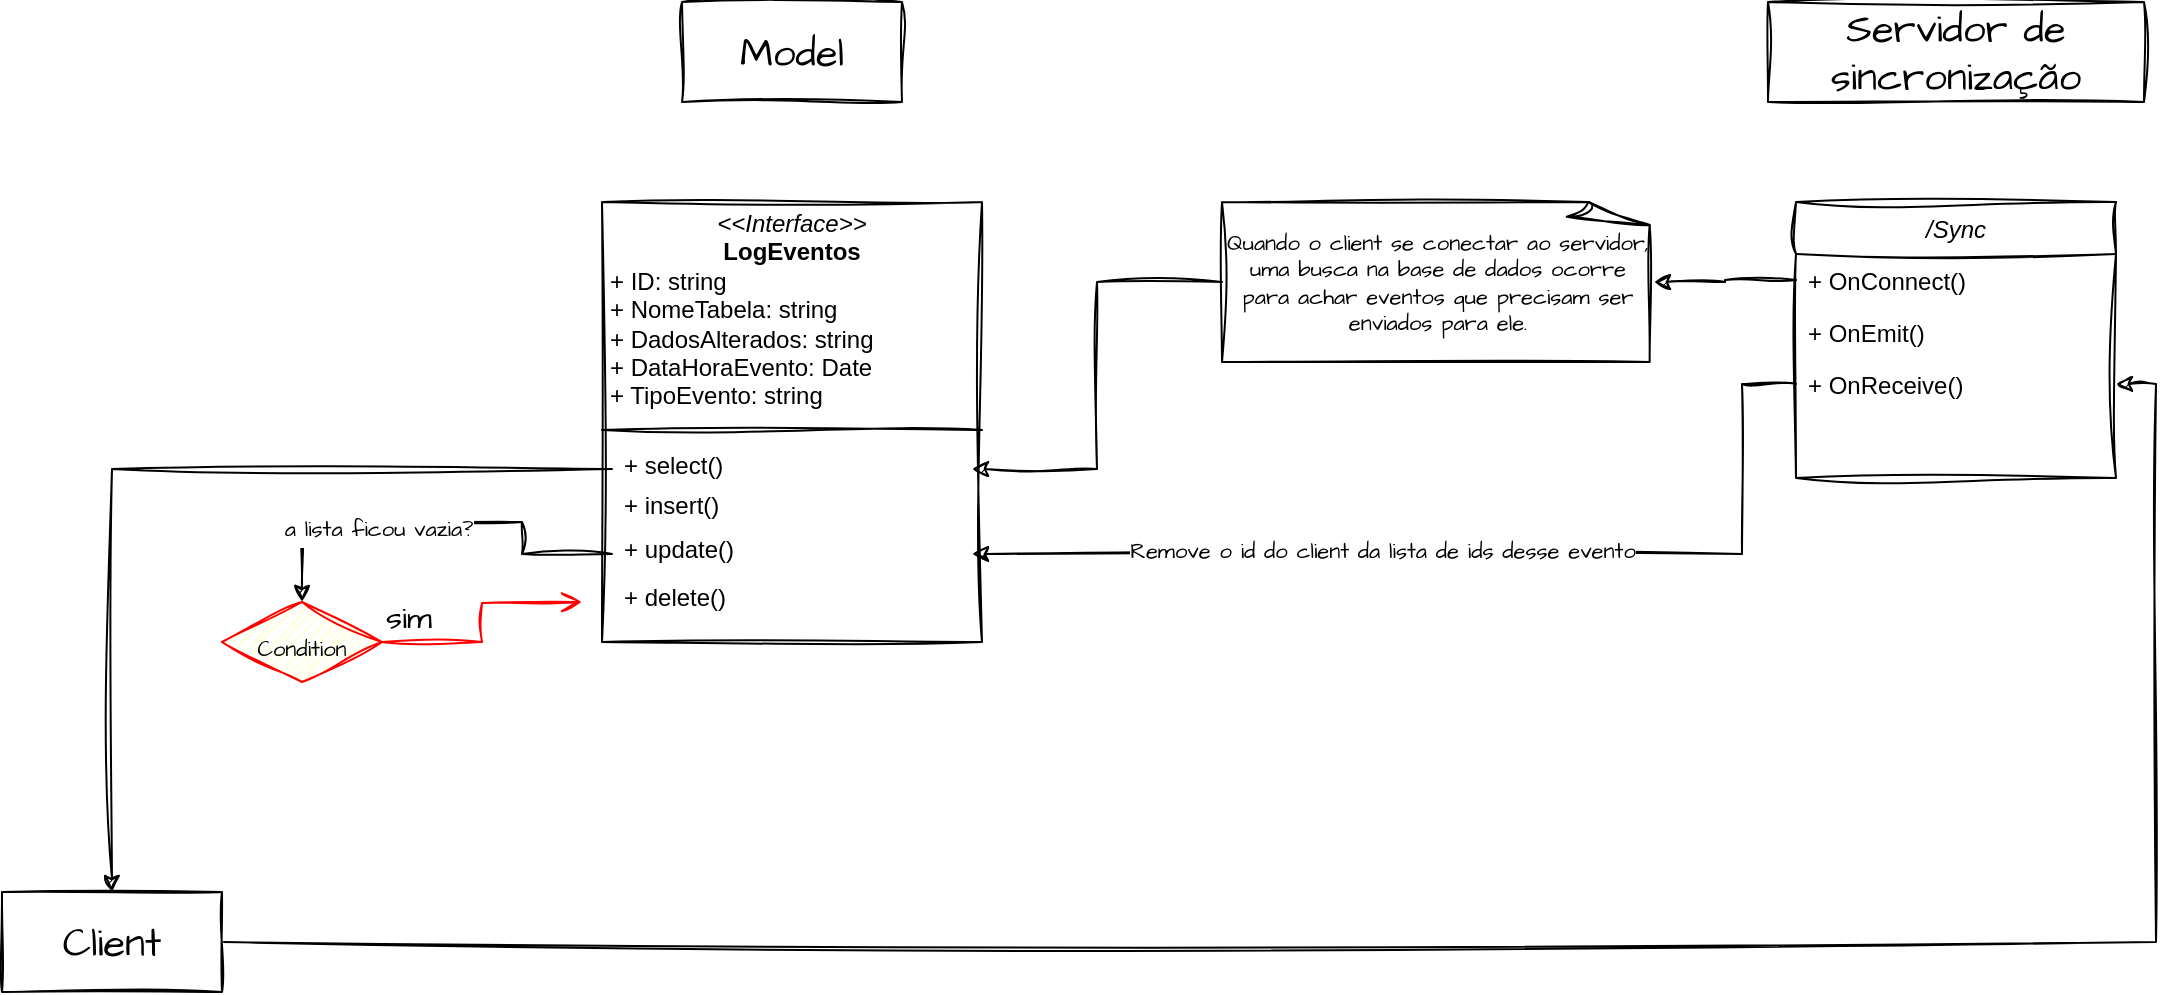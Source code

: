<mxfile version="22.1.0" type="github">
  <diagram id="C5RBs43oDa-KdzZeNtuy" name="Page-1">
    <mxGraphModel dx="2842" dy="626" grid="1" gridSize="10" guides="1" tooltips="1" connect="1" arrows="1" fold="1" page="1" pageScale="1" pageWidth="827" pageHeight="1169" math="0" shadow="0">
      <root>
        <mxCell id="WIyWlLk6GJQsqaUBKTNV-0" />
        <mxCell id="WIyWlLk6GJQsqaUBKTNV-1" parent="WIyWlLk6GJQsqaUBKTNV-0" />
        <mxCell id="jRsQkOjOdsNTi6uR8f5m-53" style="edgeStyle=orthogonalEdgeStyle;rounded=0;sketch=1;hachureGap=4;jiggle=2;curveFitting=1;orthogonalLoop=1;jettySize=auto;html=1;exitX=1;exitY=0.5;exitDx=0;exitDy=0;entryX=1;entryY=0.5;entryDx=0;entryDy=0;fontFamily=Architects Daughter;fontSource=https%3A%2F%2Ffonts.googleapis.com%2Fcss%3Ffamily%3DArchitects%2BDaughter;fontSize=16;" edge="1" parent="WIyWlLk6GJQsqaUBKTNV-1" source="Hi__8zFEiCCDAj8Q8Fkw-0" target="jRsQkOjOdsNTi6uR8f5m-14">
          <mxGeometry relative="1" as="geometry" />
        </mxCell>
        <mxCell id="Hi__8zFEiCCDAj8Q8Fkw-0" value="Client" style="html=1;whiteSpace=wrap;sketch=1;hachureGap=4;jiggle=2;curveFitting=1;fontFamily=Architects Daughter;fontSource=https%3A%2F%2Ffonts.googleapis.com%2Fcss%3Ffamily%3DArchitects%2BDaughter;fontSize=20;" parent="WIyWlLk6GJQsqaUBKTNV-1" vertex="1">
          <mxGeometry x="-1390" y="585" width="110" height="50" as="geometry" />
        </mxCell>
        <mxCell id="Hi__8zFEiCCDAj8Q8Fkw-1" value="Model" style="html=1;whiteSpace=wrap;sketch=1;hachureGap=4;jiggle=2;curveFitting=1;fontFamily=Architects Daughter;fontSource=https%3A%2F%2Ffonts.googleapis.com%2Fcss%3Ffamily%3DArchitects%2BDaughter;fontSize=20;" parent="WIyWlLk6GJQsqaUBKTNV-1" vertex="1">
          <mxGeometry x="-1050" y="140" width="110" height="50" as="geometry" />
        </mxCell>
        <mxCell id="Hi__8zFEiCCDAj8Q8Fkw-2" value="Servidor de sincronização" style="html=1;whiteSpace=wrap;sketch=1;hachureGap=4;jiggle=2;curveFitting=1;fontFamily=Architects Daughter;fontSource=https%3A%2F%2Ffonts.googleapis.com%2Fcss%3Ffamily%3DArchitects%2BDaughter;fontSize=20;" parent="WIyWlLk6GJQsqaUBKTNV-1" vertex="1">
          <mxGeometry x="-507" y="140" width="188" height="50" as="geometry" />
        </mxCell>
        <mxCell id="Hi__8zFEiCCDAj8Q8Fkw-3" value="/Sync" style="swimlane;fontStyle=2;align=center;verticalAlign=top;childLayout=stackLayout;horizontal=1;startSize=26;horizontalStack=0;resizeParent=1;resizeLast=0;collapsible=1;marginBottom=0;rounded=0;shadow=0;strokeWidth=1;sketch=1;curveFitting=1;jiggle=2;" parent="WIyWlLk6GJQsqaUBKTNV-1" vertex="1">
          <mxGeometry x="-493" y="240" width="160" height="138" as="geometry">
            <mxRectangle x="230" y="140" width="160" height="26" as="alternateBounds" />
          </mxGeometry>
        </mxCell>
        <mxCell id="Hi__8zFEiCCDAj8Q8Fkw-8" value="+ OnConnect()" style="text;align=left;verticalAlign=top;spacingLeft=4;spacingRight=4;overflow=hidden;rotatable=0;points=[[0,0.5],[1,0.5]];portConstraint=eastwest;sketch=1;curveFitting=1;jiggle=2;" parent="Hi__8zFEiCCDAj8Q8Fkw-3" vertex="1">
          <mxGeometry y="26" width="160" height="26" as="geometry" />
        </mxCell>
        <mxCell id="Hi__8zFEiCCDAj8Q8Fkw-10" value="+ OnEmit()" style="text;align=left;verticalAlign=top;spacingLeft=4;spacingRight=4;overflow=hidden;rotatable=0;points=[[0,0.5],[1,0.5]];portConstraint=eastwest;sketch=1;curveFitting=1;jiggle=2;" parent="Hi__8zFEiCCDAj8Q8Fkw-3" vertex="1">
          <mxGeometry y="52" width="160" height="26" as="geometry" />
        </mxCell>
        <mxCell id="jRsQkOjOdsNTi6uR8f5m-14" value="+ OnReceive()" style="text;align=left;verticalAlign=top;spacingLeft=4;spacingRight=4;overflow=hidden;rotatable=0;points=[[0,0.5],[1,0.5]];portConstraint=eastwest;sketch=1;curveFitting=1;jiggle=2;" vertex="1" parent="Hi__8zFEiCCDAj8Q8Fkw-3">
          <mxGeometry y="78" width="160" height="26" as="geometry" />
        </mxCell>
        <mxCell id="jRsQkOjOdsNTi6uR8f5m-15" value="Quando o client se conectar ao servidor, uma busca na base de dados ocorre para achar eventos que precisam ser enviados para ele." style="whiteSpace=wrap;html=1;shape=mxgraph.basic.document;sketch=1;hachureGap=4;jiggle=2;curveFitting=1;fontFamily=Architects Daughter;fontSource=https%3A%2F%2Ffonts.googleapis.com%2Fcss%3Ffamily%3DArchitects%2BDaughter;fontSize=11;" vertex="1" parent="WIyWlLk6GJQsqaUBKTNV-1">
          <mxGeometry x="-780" y="240" width="216" height="80" as="geometry" />
        </mxCell>
        <mxCell id="jRsQkOjOdsNTi6uR8f5m-16" style="edgeStyle=orthogonalEdgeStyle;rounded=0;sketch=1;hachureGap=4;jiggle=2;curveFitting=1;orthogonalLoop=1;jettySize=auto;html=1;exitX=0;exitY=0.5;exitDx=0;exitDy=0;fontFamily=Architects Daughter;fontSource=https%3A%2F%2Ffonts.googleapis.com%2Fcss%3Ffamily%3DArchitects%2BDaughter;fontSize=16;" edge="1" parent="WIyWlLk6GJQsqaUBKTNV-1" source="Hi__8zFEiCCDAj8Q8Fkw-8" target="jRsQkOjOdsNTi6uR8f5m-15">
          <mxGeometry relative="1" as="geometry" />
        </mxCell>
        <mxCell id="jRsQkOjOdsNTi6uR8f5m-18" value="&lt;p style=&quot;margin:0px;margin-top:4px;text-align:center;&quot;&gt;&lt;i&gt;&amp;lt;&amp;lt;Interface&amp;gt;&amp;gt;&lt;/i&gt;&lt;br&gt;&lt;/p&gt;&lt;div style=&quot;text-align: center;&quot;&gt;&lt;b&gt;LogEventos&lt;/b&gt;&lt;/div&gt;&lt;p style=&quot;margin:0px;margin-left:4px;&quot;&gt;+ ID: string&lt;/p&gt;&lt;p style=&quot;margin:0px;margin-left:4px;&quot;&gt;+ NomeTabela: string&lt;/p&gt;&lt;p style=&quot;margin:0px;margin-left:4px;&quot;&gt;+ DadosAlterados: string&lt;/p&gt;&lt;p style=&quot;margin:0px;margin-left:4px;&quot;&gt;+ DataHoraEvento: Date&lt;/p&gt;&lt;p style=&quot;margin:0px;margin-left:4px;&quot;&gt;+ TipoEvento: string&lt;/p&gt;&lt;p style=&quot;margin:0px;margin-left:4px;&quot;&gt;&lt;br&gt;&lt;/p&gt;" style="verticalAlign=top;align=left;overflow=fill;fontSize=12;fontFamily=Helvetica;html=1;whiteSpace=wrap;sketch=1;hachureGap=4;jiggle=2;curveFitting=1;fontSource=https%3A%2F%2Ffonts.googleapis.com%2Fcss%3Ffamily%3DArchitects%2BDaughter;" vertex="1" parent="WIyWlLk6GJQsqaUBKTNV-1">
          <mxGeometry x="-1090" y="240" width="190" height="220" as="geometry" />
        </mxCell>
        <mxCell id="jRsQkOjOdsNTi6uR8f5m-23" style="edgeStyle=orthogonalEdgeStyle;rounded=0;sketch=1;hachureGap=4;jiggle=2;curveFitting=1;orthogonalLoop=1;jettySize=auto;html=1;fontFamily=Architects Daughter;fontSource=https%3A%2F%2Ffonts.googleapis.com%2Fcss%3Ffamily%3DArchitects%2BDaughter;fontSize=16;exitX=0;exitY=0.5;exitDx=0;exitDy=0;exitPerimeter=0;" edge="1" parent="WIyWlLk6GJQsqaUBKTNV-1" source="jRsQkOjOdsNTi6uR8f5m-15" target="jRsQkOjOdsNTi6uR8f5m-27">
          <mxGeometry relative="1" as="geometry">
            <mxPoint x="-850" y="360" as="targetPoint" />
          </mxGeometry>
        </mxCell>
        <mxCell id="jRsQkOjOdsNTi6uR8f5m-25" value="" style="line;strokeWidth=1;fillColor=none;align=left;verticalAlign=middle;spacingTop=-1;spacingLeft=3;spacingRight=3;rotatable=0;labelPosition=right;points=[];portConstraint=eastwest;strokeColor=inherit;sketch=1;hachureGap=4;jiggle=2;curveFitting=1;fontFamily=Architects Daughter;fontSource=https%3A%2F%2Ffonts.googleapis.com%2Fcss%3Ffamily%3DArchitects%2BDaughter;fontSize=20;" vertex="1" parent="WIyWlLk6GJQsqaUBKTNV-1">
          <mxGeometry x="-1090" y="350" width="190" height="8" as="geometry" />
        </mxCell>
        <mxCell id="jRsQkOjOdsNTi6uR8f5m-26" value="+ insert()" style="text;align=left;verticalAlign=top;spacingLeft=4;spacingRight=4;overflow=hidden;rotatable=0;points=[[0,0.5],[1,0.5]];portConstraint=eastwest;sketch=1;curveFitting=1;jiggle=2;" vertex="1" parent="WIyWlLk6GJQsqaUBKTNV-1">
          <mxGeometry x="-1085" y="378" width="180" height="32" as="geometry" />
        </mxCell>
        <mxCell id="jRsQkOjOdsNTi6uR8f5m-66" style="edgeStyle=orthogonalEdgeStyle;rounded=0;sketch=1;hachureGap=4;jiggle=2;curveFitting=1;orthogonalLoop=1;jettySize=auto;html=1;entryX=0.5;entryY=0;entryDx=0;entryDy=0;fontFamily=Architects Daughter;fontSource=https%3A%2F%2Ffonts.googleapis.com%2Fcss%3Ffamily%3DArchitects%2BDaughter;fontSize=16;" edge="1" parent="WIyWlLk6GJQsqaUBKTNV-1" source="jRsQkOjOdsNTi6uR8f5m-27" target="Hi__8zFEiCCDAj8Q8Fkw-0">
          <mxGeometry relative="1" as="geometry" />
        </mxCell>
        <mxCell id="jRsQkOjOdsNTi6uR8f5m-27" value="+ select()" style="text;align=left;verticalAlign=top;spacingLeft=4;spacingRight=4;overflow=hidden;rotatable=0;points=[[0,0.5],[1,0.5]];portConstraint=eastwest;sketch=1;curveFitting=1;jiggle=2;" vertex="1" parent="WIyWlLk6GJQsqaUBKTNV-1">
          <mxGeometry x="-1085" y="358" width="180" height="31" as="geometry" />
        </mxCell>
        <mxCell id="jRsQkOjOdsNTi6uR8f5m-64" style="edgeStyle=orthogonalEdgeStyle;rounded=0;sketch=1;hachureGap=4;jiggle=2;curveFitting=1;orthogonalLoop=1;jettySize=auto;html=1;entryX=0.5;entryY=0;entryDx=0;entryDy=0;fontFamily=Architects Daughter;fontSource=https%3A%2F%2Ffonts.googleapis.com%2Fcss%3Ffamily%3DArchitects%2BDaughter;fontSize=16;" edge="1" parent="WIyWlLk6GJQsqaUBKTNV-1" source="jRsQkOjOdsNTi6uR8f5m-28" target="jRsQkOjOdsNTi6uR8f5m-59">
          <mxGeometry relative="1" as="geometry">
            <Array as="points">
              <mxPoint x="-1130" y="416" />
              <mxPoint x="-1130" y="400" />
              <mxPoint x="-1240" y="400" />
            </Array>
          </mxGeometry>
        </mxCell>
        <mxCell id="jRsQkOjOdsNTi6uR8f5m-65" value="&lt;font style=&quot;font-size: 11px;&quot;&gt;a lista ficou vazia?&lt;/font&gt;" style="edgeLabel;html=1;align=center;verticalAlign=middle;resizable=0;points=[];fontSize=20;fontFamily=Architects Daughter;" vertex="1" connectable="0" parent="jRsQkOjOdsNTi6uR8f5m-64">
          <mxGeometry x="0.263" relative="1" as="geometry">
            <mxPoint as="offset" />
          </mxGeometry>
        </mxCell>
        <mxCell id="jRsQkOjOdsNTi6uR8f5m-28" value="+ update()" style="text;align=left;verticalAlign=top;spacingLeft=4;spacingRight=4;overflow=hidden;rotatable=0;points=[[0,0.5],[1,0.5]];portConstraint=eastwest;sketch=1;curveFitting=1;jiggle=2;" vertex="1" parent="WIyWlLk6GJQsqaUBKTNV-1">
          <mxGeometry x="-1085" y="400" width="180" height="32" as="geometry" />
        </mxCell>
        <mxCell id="jRsQkOjOdsNTi6uR8f5m-54" style="edgeStyle=orthogonalEdgeStyle;rounded=0;sketch=1;hachureGap=4;jiggle=2;curveFitting=1;orthogonalLoop=1;jettySize=auto;html=1;exitX=0;exitY=0.5;exitDx=0;exitDy=0;entryX=1;entryY=0.5;entryDx=0;entryDy=0;fontFamily=Architects Daughter;fontSource=https%3A%2F%2Ffonts.googleapis.com%2Fcss%3Ffamily%3DArchitects%2BDaughter;fontSize=16;" edge="1" parent="WIyWlLk6GJQsqaUBKTNV-1" source="jRsQkOjOdsNTi6uR8f5m-14" target="jRsQkOjOdsNTi6uR8f5m-28">
          <mxGeometry relative="1" as="geometry">
            <Array as="points">
              <mxPoint x="-520" y="331" />
              <mxPoint x="-520" y="416" />
            </Array>
          </mxGeometry>
        </mxCell>
        <mxCell id="jRsQkOjOdsNTi6uR8f5m-55" value="&lt;font style=&quot;font-size: 11px;&quot;&gt;Remove o id do client da lista de ids desse evento&lt;/font&gt;" style="edgeLabel;html=1;align=center;verticalAlign=middle;resizable=0;points=[];fontSize=20;fontFamily=Architects Daughter;" vertex="1" connectable="0" parent="jRsQkOjOdsNTi6uR8f5m-54">
          <mxGeometry x="0.189" relative="1" as="geometry">
            <mxPoint x="3" y="-5" as="offset" />
          </mxGeometry>
        </mxCell>
        <mxCell id="jRsQkOjOdsNTi6uR8f5m-56" value="+ delete()" style="text;align=left;verticalAlign=top;spacingLeft=4;spacingRight=4;overflow=hidden;rotatable=0;points=[[0,0.5],[1,0.5]];portConstraint=eastwest;sketch=1;curveFitting=1;jiggle=2;" vertex="1" parent="WIyWlLk6GJQsqaUBKTNV-1">
          <mxGeometry x="-1085" y="424" width="180" height="32" as="geometry" />
        </mxCell>
        <mxCell id="jRsQkOjOdsNTi6uR8f5m-59" value="&lt;font style=&quot;font-size: 11px;&quot;&gt;Condition&lt;/font&gt;" style="rhombus;whiteSpace=wrap;html=1;fontColor=#000000;fillColor=#ffffc0;strokeColor=#ff0000;sketch=1;hachureGap=4;jiggle=2;curveFitting=1;fontFamily=Architects Daughter;fontSource=https%3A%2F%2Ffonts.googleapis.com%2Fcss%3Ffamily%3DArchitects%2BDaughter;fontSize=20;" vertex="1" parent="WIyWlLk6GJQsqaUBKTNV-1">
          <mxGeometry x="-1280" y="440" width="80" height="40" as="geometry" />
        </mxCell>
        <mxCell id="jRsQkOjOdsNTi6uR8f5m-60" value="sim" style="edgeStyle=orthogonalEdgeStyle;html=1;align=left;verticalAlign=bottom;endArrow=open;endSize=8;strokeColor=#ff0000;rounded=0;sketch=1;hachureGap=4;jiggle=2;curveFitting=1;fontFamily=Architects Daughter;fontSource=https%3A%2F%2Ffonts.googleapis.com%2Fcss%3Ffamily%3DArchitects%2BDaughter;fontSize=16;" edge="1" source="jRsQkOjOdsNTi6uR8f5m-59" parent="WIyWlLk6GJQsqaUBKTNV-1">
          <mxGeometry x="-1" relative="1" as="geometry">
            <mxPoint x="-1100" y="440" as="targetPoint" />
            <mxPoint as="offset" />
          </mxGeometry>
        </mxCell>
      </root>
    </mxGraphModel>
  </diagram>
</mxfile>
